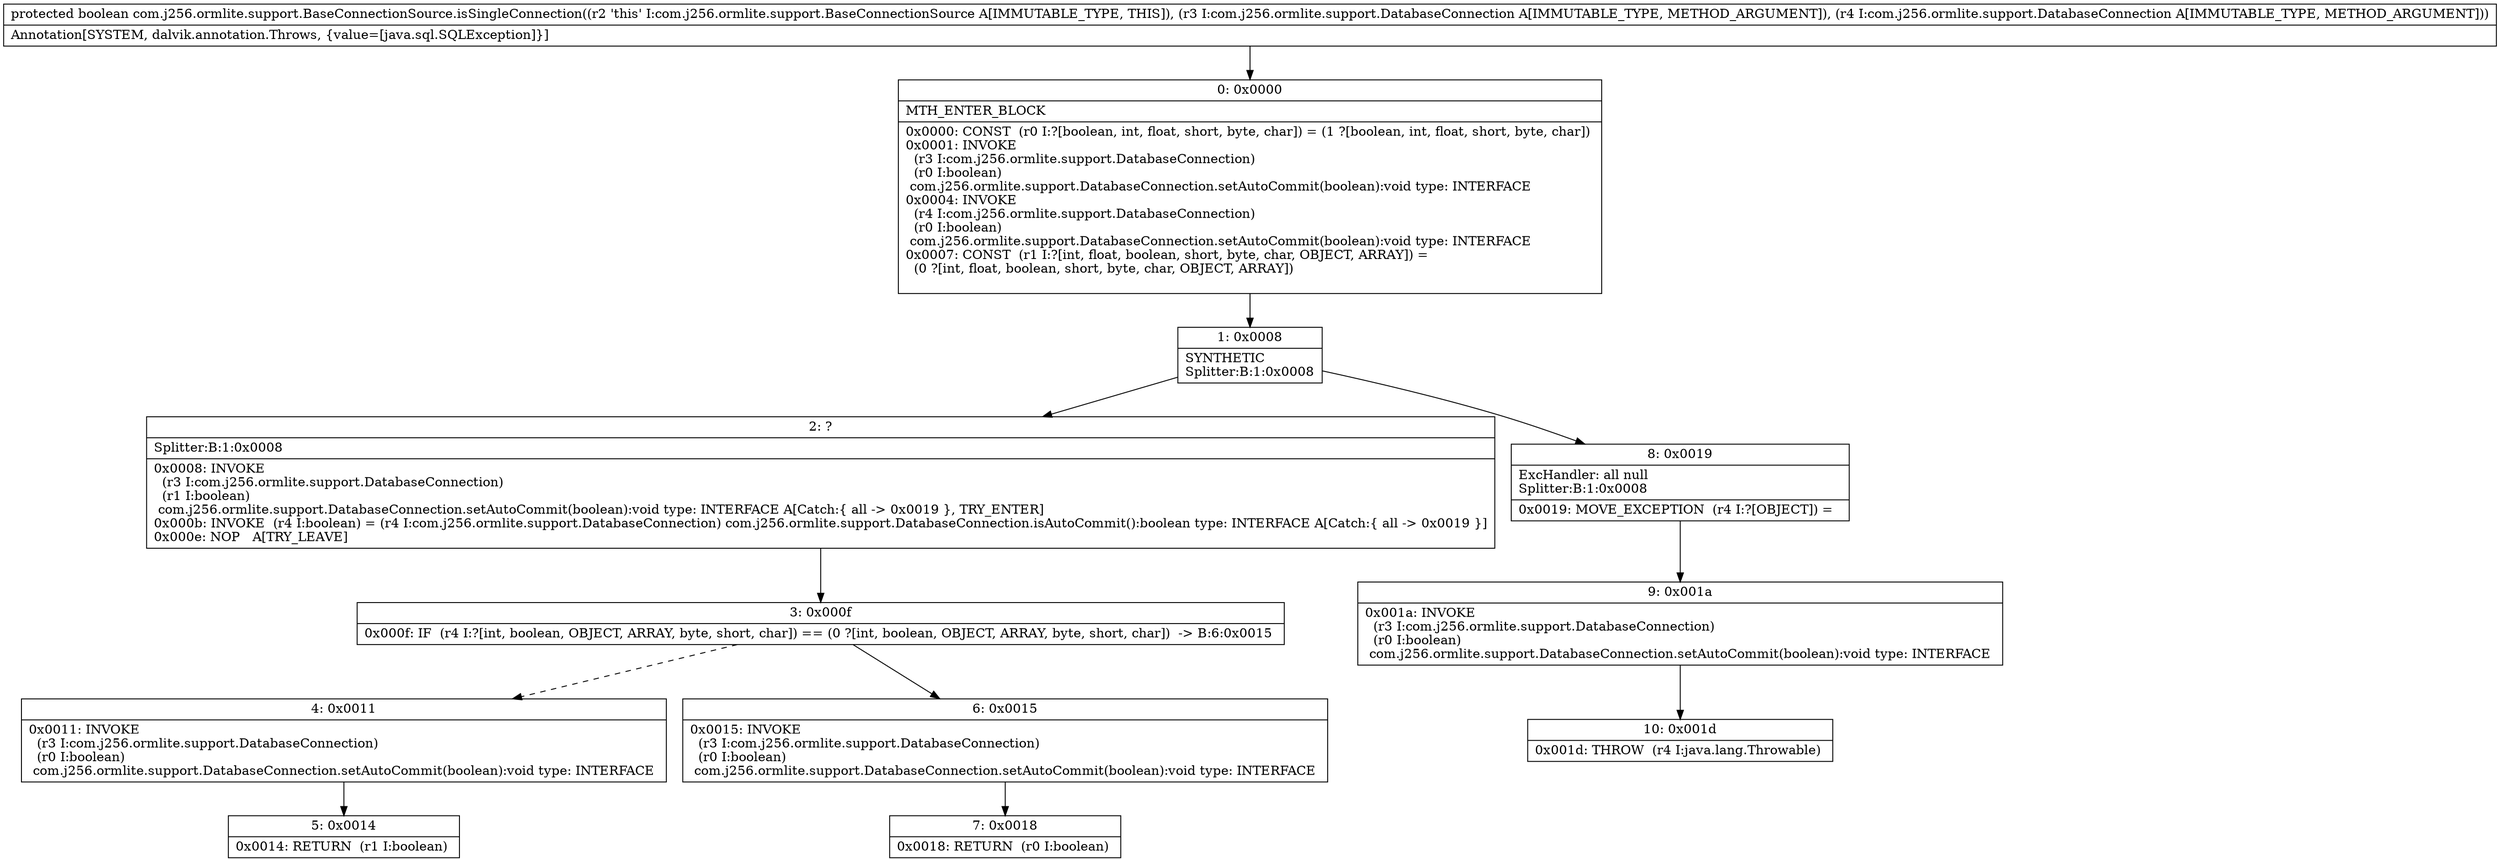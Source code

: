 digraph "CFG forcom.j256.ormlite.support.BaseConnectionSource.isSingleConnection(Lcom\/j256\/ormlite\/support\/DatabaseConnection;Lcom\/j256\/ormlite\/support\/DatabaseConnection;)Z" {
Node_0 [shape=record,label="{0\:\ 0x0000|MTH_ENTER_BLOCK\l|0x0000: CONST  (r0 I:?[boolean, int, float, short, byte, char]) = (1 ?[boolean, int, float, short, byte, char]) \l0x0001: INVOKE  \l  (r3 I:com.j256.ormlite.support.DatabaseConnection)\l  (r0 I:boolean)\l com.j256.ormlite.support.DatabaseConnection.setAutoCommit(boolean):void type: INTERFACE \l0x0004: INVOKE  \l  (r4 I:com.j256.ormlite.support.DatabaseConnection)\l  (r0 I:boolean)\l com.j256.ormlite.support.DatabaseConnection.setAutoCommit(boolean):void type: INTERFACE \l0x0007: CONST  (r1 I:?[int, float, boolean, short, byte, char, OBJECT, ARRAY]) = \l  (0 ?[int, float, boolean, short, byte, char, OBJECT, ARRAY])\l \l}"];
Node_1 [shape=record,label="{1\:\ 0x0008|SYNTHETIC\lSplitter:B:1:0x0008\l}"];
Node_2 [shape=record,label="{2\:\ ?|Splitter:B:1:0x0008\l|0x0008: INVOKE  \l  (r3 I:com.j256.ormlite.support.DatabaseConnection)\l  (r1 I:boolean)\l com.j256.ormlite.support.DatabaseConnection.setAutoCommit(boolean):void type: INTERFACE A[Catch:\{ all \-\> 0x0019 \}, TRY_ENTER]\l0x000b: INVOKE  (r4 I:boolean) = (r4 I:com.j256.ormlite.support.DatabaseConnection) com.j256.ormlite.support.DatabaseConnection.isAutoCommit():boolean type: INTERFACE A[Catch:\{ all \-\> 0x0019 \}]\l0x000e: NOP   A[TRY_LEAVE]\l}"];
Node_3 [shape=record,label="{3\:\ 0x000f|0x000f: IF  (r4 I:?[int, boolean, OBJECT, ARRAY, byte, short, char]) == (0 ?[int, boolean, OBJECT, ARRAY, byte, short, char])  \-\> B:6:0x0015 \l}"];
Node_4 [shape=record,label="{4\:\ 0x0011|0x0011: INVOKE  \l  (r3 I:com.j256.ormlite.support.DatabaseConnection)\l  (r0 I:boolean)\l com.j256.ormlite.support.DatabaseConnection.setAutoCommit(boolean):void type: INTERFACE \l}"];
Node_5 [shape=record,label="{5\:\ 0x0014|0x0014: RETURN  (r1 I:boolean) \l}"];
Node_6 [shape=record,label="{6\:\ 0x0015|0x0015: INVOKE  \l  (r3 I:com.j256.ormlite.support.DatabaseConnection)\l  (r0 I:boolean)\l com.j256.ormlite.support.DatabaseConnection.setAutoCommit(boolean):void type: INTERFACE \l}"];
Node_7 [shape=record,label="{7\:\ 0x0018|0x0018: RETURN  (r0 I:boolean) \l}"];
Node_8 [shape=record,label="{8\:\ 0x0019|ExcHandler: all null\lSplitter:B:1:0x0008\l|0x0019: MOVE_EXCEPTION  (r4 I:?[OBJECT]) =  \l}"];
Node_9 [shape=record,label="{9\:\ 0x001a|0x001a: INVOKE  \l  (r3 I:com.j256.ormlite.support.DatabaseConnection)\l  (r0 I:boolean)\l com.j256.ormlite.support.DatabaseConnection.setAutoCommit(boolean):void type: INTERFACE \l}"];
Node_10 [shape=record,label="{10\:\ 0x001d|0x001d: THROW  (r4 I:java.lang.Throwable) \l}"];
MethodNode[shape=record,label="{protected boolean com.j256.ormlite.support.BaseConnectionSource.isSingleConnection((r2 'this' I:com.j256.ormlite.support.BaseConnectionSource A[IMMUTABLE_TYPE, THIS]), (r3 I:com.j256.ormlite.support.DatabaseConnection A[IMMUTABLE_TYPE, METHOD_ARGUMENT]), (r4 I:com.j256.ormlite.support.DatabaseConnection A[IMMUTABLE_TYPE, METHOD_ARGUMENT]))  | Annotation[SYSTEM, dalvik.annotation.Throws, \{value=[java.sql.SQLException]\}]\l}"];
MethodNode -> Node_0;
Node_0 -> Node_1;
Node_1 -> Node_2;
Node_1 -> Node_8;
Node_2 -> Node_3;
Node_3 -> Node_4[style=dashed];
Node_3 -> Node_6;
Node_4 -> Node_5;
Node_6 -> Node_7;
Node_8 -> Node_9;
Node_9 -> Node_10;
}

